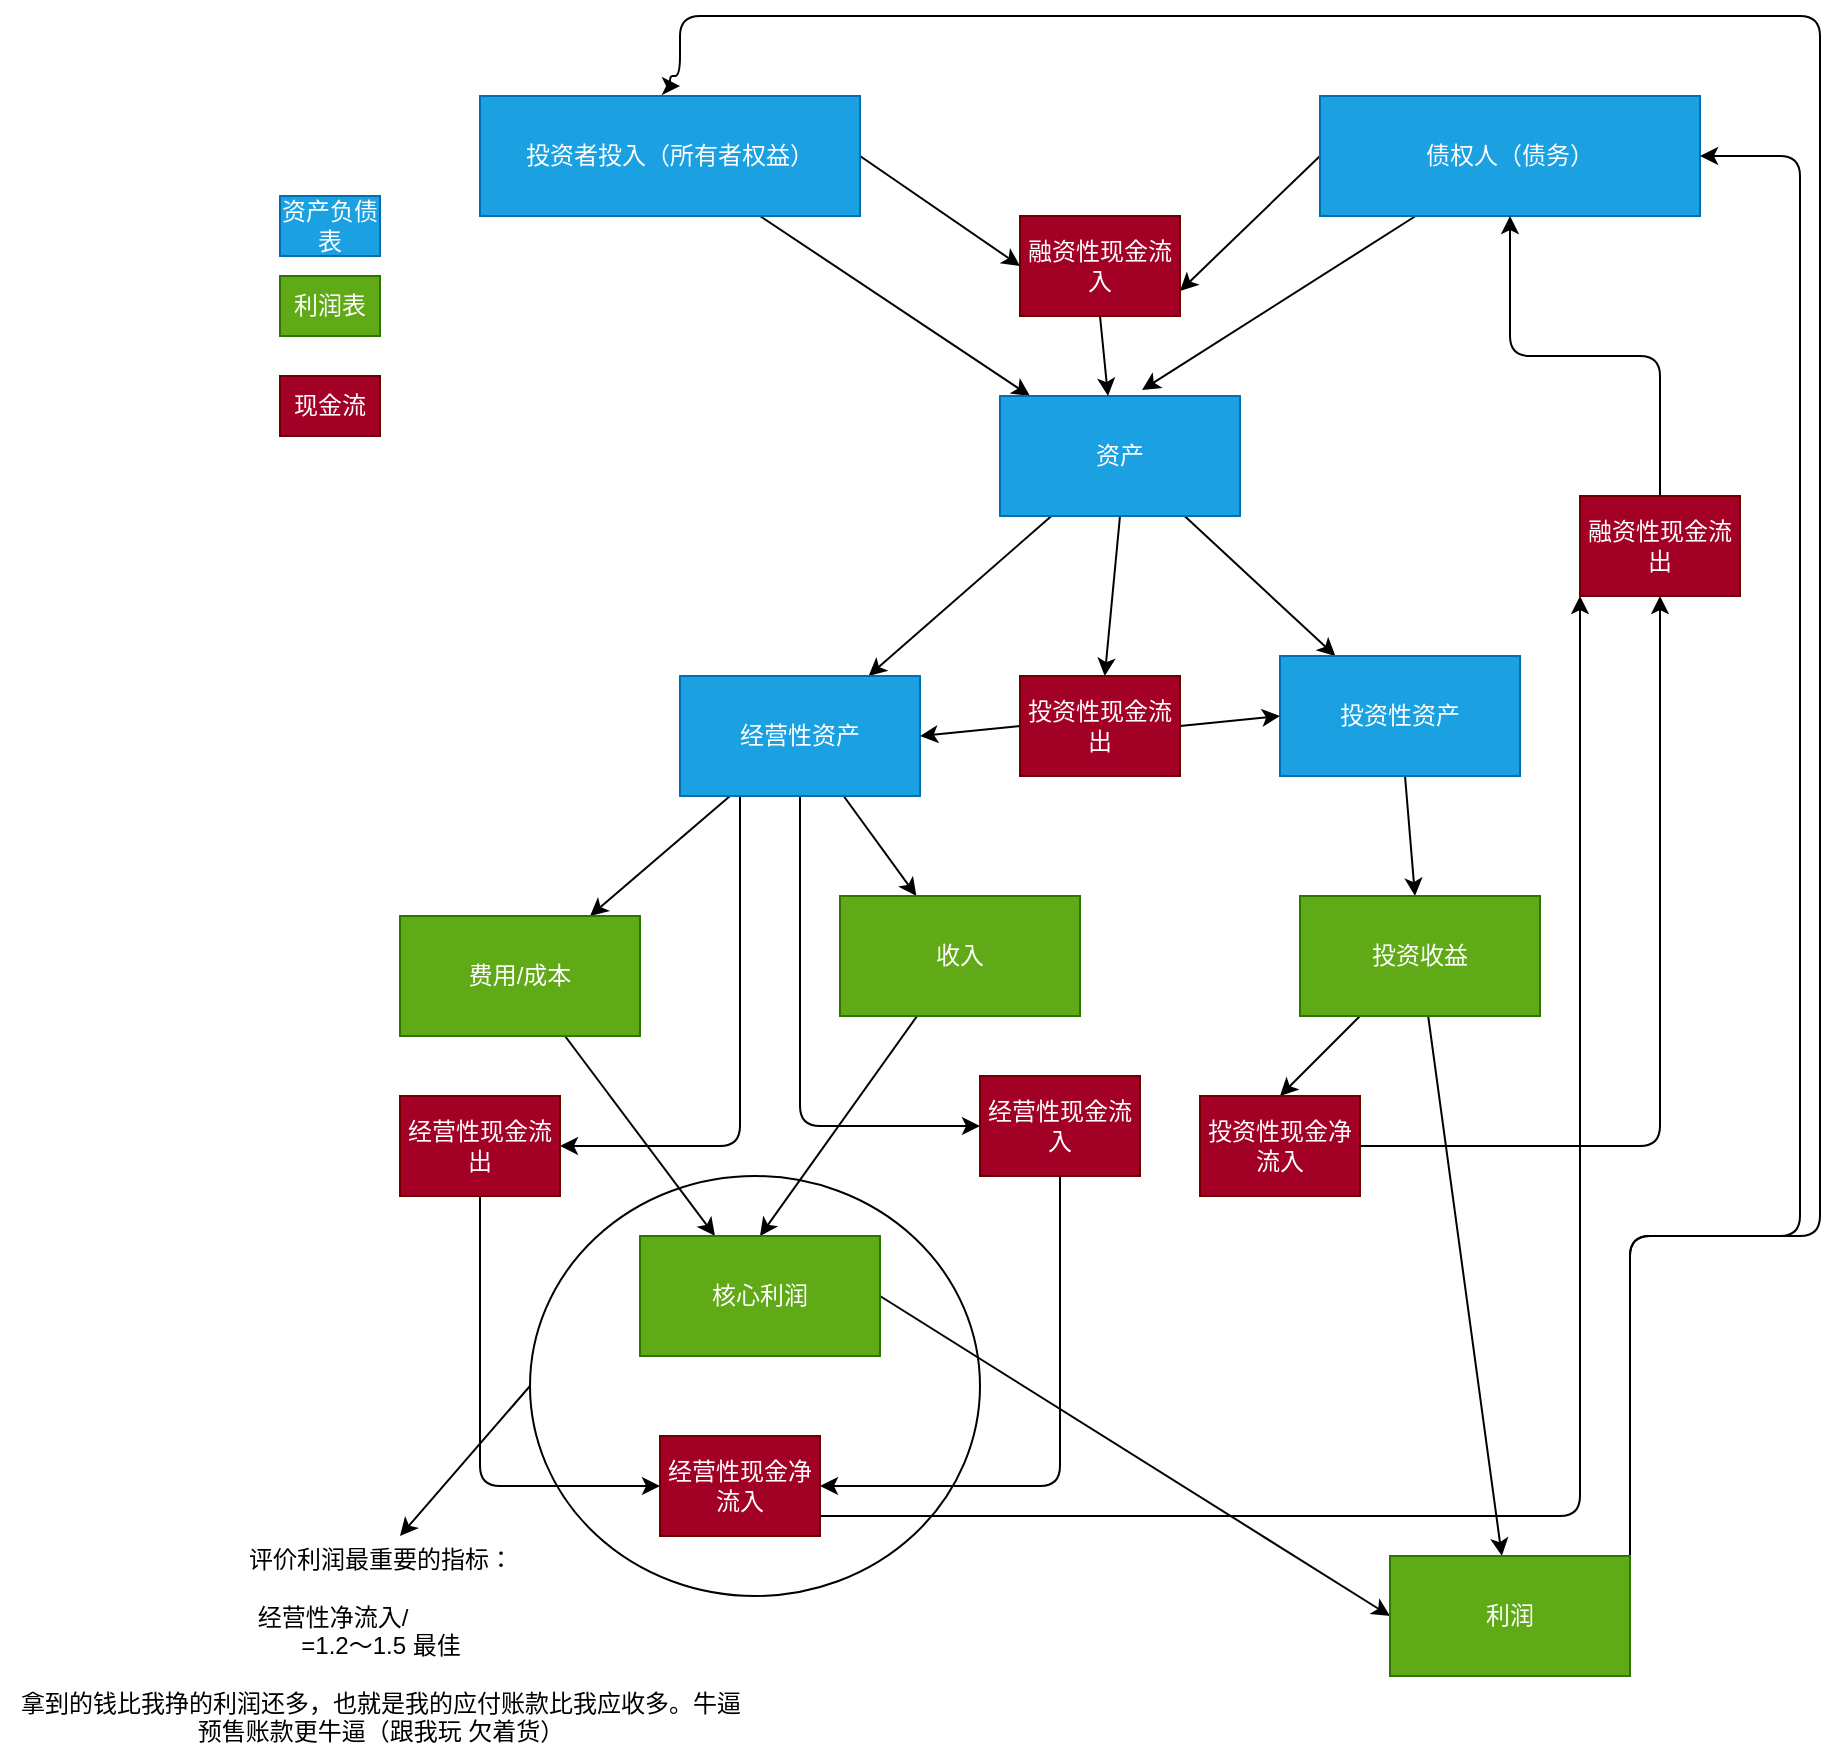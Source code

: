 <mxfile>
    <diagram id="R7JGW48iA_OiMXYkvlov" name="第 1 页">
        <mxGraphModel dx="1725" dy="528" grid="1" gridSize="10" guides="1" tooltips="1" connect="1" arrows="1" fold="1" page="1" pageScale="1" pageWidth="827" pageHeight="1169" math="0" shadow="0">
            <root>
                <mxCell id="0"/>
                <mxCell id="1" parent="0"/>
                <mxCell id="47" style="html=1;exitX=0;exitY=0.5;exitDx=0;exitDy=0;" edge="1" parent="1" source="45">
                    <mxGeometry relative="1" as="geometry">
                        <mxPoint x="90" y="770" as="targetPoint"/>
                    </mxGeometry>
                </mxCell>
                <mxCell id="45" value="" style="ellipse;whiteSpace=wrap;html=1;" vertex="1" parent="1">
                    <mxGeometry x="155" y="590" width="225" height="210" as="geometry"/>
                </mxCell>
                <mxCell id="5" value="" style="edgeStyle=none;html=1;" parent="1" source="2" target="4" edge="1">
                    <mxGeometry relative="1" as="geometry"/>
                </mxCell>
                <mxCell id="32" style="edgeStyle=none;html=1;exitX=1;exitY=0.5;exitDx=0;exitDy=0;entryX=0;entryY=0.5;entryDx=0;entryDy=0;" edge="1" parent="1" source="2" target="26">
                    <mxGeometry relative="1" as="geometry"/>
                </mxCell>
                <mxCell id="2" value="投资者投入（所有者权益）" style="rounded=0;whiteSpace=wrap;html=1;fillColor=#1ba1e2;fontColor=#ffffff;strokeColor=#006EAF;" parent="1" vertex="1">
                    <mxGeometry x="130" y="50" width="190" height="60" as="geometry"/>
                </mxCell>
                <mxCell id="7" value="" style="edgeStyle=none;html=1;entryX=0.592;entryY=-0.05;entryDx=0;entryDy=0;entryPerimeter=0;" parent="1" source="3" target="4" edge="1">
                    <mxGeometry relative="1" as="geometry">
                        <mxPoint x="565" y="190" as="targetPoint"/>
                    </mxGeometry>
                </mxCell>
                <mxCell id="33" style="edgeStyle=none;html=1;exitX=0;exitY=0.5;exitDx=0;exitDy=0;entryX=1;entryY=0.75;entryDx=0;entryDy=0;" edge="1" parent="1" source="3" target="26">
                    <mxGeometry relative="1" as="geometry"/>
                </mxCell>
                <mxCell id="3" value="债权人（债务）" style="rounded=0;whiteSpace=wrap;html=1;fillColor=#1ba1e2;fontColor=#ffffff;strokeColor=#006EAF;" parent="1" vertex="1">
                    <mxGeometry x="550" y="50" width="190" height="60" as="geometry"/>
                </mxCell>
                <mxCell id="9" value="" style="edgeStyle=none;html=1;" parent="1" source="4" target="8" edge="1">
                    <mxGeometry relative="1" as="geometry"/>
                </mxCell>
                <mxCell id="11" value="" style="edgeStyle=none;html=1;" parent="1" source="4" target="10" edge="1">
                    <mxGeometry relative="1" as="geometry"/>
                </mxCell>
                <mxCell id="34" style="edgeStyle=none;html=1;exitX=0.5;exitY=1;exitDx=0;exitDy=0;" edge="1" parent="1" source="4" target="27">
                    <mxGeometry relative="1" as="geometry"/>
                </mxCell>
                <mxCell id="4" value="资产" style="whiteSpace=wrap;html=1;rounded=0;fillColor=#1ba1e2;fontColor=#ffffff;strokeColor=#006EAF;" parent="1" vertex="1">
                    <mxGeometry x="390" y="200" width="120" height="60" as="geometry"/>
                </mxCell>
                <mxCell id="13" value="" style="edgeStyle=none;html=1;" parent="1" source="8" target="12" edge="1">
                    <mxGeometry relative="1" as="geometry"/>
                </mxCell>
                <mxCell id="15" value="" style="edgeStyle=none;html=1;" parent="1" source="8" target="14" edge="1">
                    <mxGeometry relative="1" as="geometry"/>
                </mxCell>
                <mxCell id="40" style="edgeStyle=orthogonalEdgeStyle;html=1;exitX=0.25;exitY=1;exitDx=0;exitDy=0;entryX=1;entryY=0.5;entryDx=0;entryDy=0;" edge="1" parent="1" source="8" target="38">
                    <mxGeometry relative="1" as="geometry"/>
                </mxCell>
                <mxCell id="41" style="edgeStyle=orthogonalEdgeStyle;html=1;exitX=0.5;exitY=1;exitDx=0;exitDy=0;entryX=0;entryY=0.5;entryDx=0;entryDy=0;" edge="1" parent="1" source="8" target="39">
                    <mxGeometry relative="1" as="geometry"/>
                </mxCell>
                <mxCell id="8" value="经营性资产" style="whiteSpace=wrap;html=1;rounded=0;fillColor=#1ba1e2;fontColor=#ffffff;strokeColor=#006EAF;" parent="1" vertex="1">
                    <mxGeometry x="230" y="340" width="120" height="60" as="geometry"/>
                </mxCell>
                <mxCell id="17" value="" style="edgeStyle=none;html=1;" parent="1" source="10" target="16" edge="1">
                    <mxGeometry relative="1" as="geometry"/>
                </mxCell>
                <mxCell id="10" value="投资性资产" style="whiteSpace=wrap;html=1;rounded=0;fillColor=#1ba1e2;fontColor=#ffffff;strokeColor=#006EAF;" parent="1" vertex="1">
                    <mxGeometry x="530" y="330" width="120" height="60" as="geometry"/>
                </mxCell>
                <mxCell id="19" value="" style="edgeStyle=none;html=1;" parent="1" source="12" target="18" edge="1">
                    <mxGeometry relative="1" as="geometry"/>
                </mxCell>
                <mxCell id="12" value="费用/成本" style="whiteSpace=wrap;html=1;rounded=0;fillColor=#60a917;fontColor=#ffffff;strokeColor=#2D7600;" parent="1" vertex="1">
                    <mxGeometry x="90" y="460" width="120" height="60" as="geometry"/>
                </mxCell>
                <mxCell id="20" style="edgeStyle=none;html=1;entryX=0.5;entryY=0;entryDx=0;entryDy=0;" parent="1" source="14" target="18" edge="1">
                    <mxGeometry relative="1" as="geometry"/>
                </mxCell>
                <mxCell id="14" value="收入" style="whiteSpace=wrap;html=1;rounded=0;fillColor=#60a917;fontColor=#ffffff;strokeColor=#2D7600;" parent="1" vertex="1">
                    <mxGeometry x="310" y="450" width="120" height="60" as="geometry"/>
                </mxCell>
                <mxCell id="22" value="" style="edgeStyle=none;html=1;" parent="1" source="16" target="21" edge="1">
                    <mxGeometry relative="1" as="geometry"/>
                </mxCell>
                <mxCell id="50" style="edgeStyle=none;html=1;exitX=0.25;exitY=1;exitDx=0;exitDy=0;entryX=0.5;entryY=0;entryDx=0;entryDy=0;" edge="1" parent="1" source="16" target="49">
                    <mxGeometry relative="1" as="geometry"/>
                </mxCell>
                <mxCell id="16" value="投资收益" style="whiteSpace=wrap;html=1;rounded=0;fillColor=#60a917;fontColor=#ffffff;strokeColor=#2D7600;" parent="1" vertex="1">
                    <mxGeometry x="540" y="450" width="120" height="60" as="geometry"/>
                </mxCell>
                <mxCell id="23" style="edgeStyle=none;html=1;exitX=1;exitY=0.5;exitDx=0;exitDy=0;entryX=0;entryY=0.5;entryDx=0;entryDy=0;" parent="1" source="18" target="21" edge="1">
                    <mxGeometry relative="1" as="geometry"/>
                </mxCell>
                <mxCell id="18" value="核心利润" style="whiteSpace=wrap;html=1;rounded=0;fillColor=#60a917;fontColor=#ffffff;strokeColor=#2D7600;" parent="1" vertex="1">
                    <mxGeometry x="210" y="620" width="120" height="60" as="geometry"/>
                </mxCell>
                <mxCell id="36" style="edgeStyle=orthogonalEdgeStyle;html=1;exitX=1;exitY=0.5;exitDx=0;exitDy=0;" edge="1" parent="1" source="21" target="3">
                    <mxGeometry relative="1" as="geometry">
                        <Array as="points">
                            <mxPoint x="790" y="620"/>
                            <mxPoint x="790" y="80"/>
                        </Array>
                    </mxGeometry>
                </mxCell>
                <mxCell id="37" style="edgeStyle=orthogonalEdgeStyle;html=1;exitX=1;exitY=0.5;exitDx=0;exitDy=0;" edge="1" parent="1" source="21">
                    <mxGeometry relative="1" as="geometry">
                        <mxPoint x="230" y="45" as="targetPoint"/>
                        <Array as="points">
                            <mxPoint x="800" y="620"/>
                            <mxPoint x="800" y="10"/>
                            <mxPoint x="230" y="10"/>
                            <mxPoint x="230" y="40"/>
                            <mxPoint x="225" y="40"/>
                            <mxPoint x="225" y="45"/>
                        </Array>
                    </mxGeometry>
                </mxCell>
                <mxCell id="21" value="利润" style="whiteSpace=wrap;html=1;rounded=0;fillColor=#60a917;fontColor=#ffffff;strokeColor=#2D7600;" parent="1" vertex="1">
                    <mxGeometry x="585" y="780" width="120" height="60" as="geometry"/>
                </mxCell>
                <mxCell id="24" value="资产负债表" style="rounded=0;whiteSpace=wrap;html=1;fillColor=#1ba1e2;fontColor=#ffffff;strokeColor=#006EAF;" parent="1" vertex="1">
                    <mxGeometry x="30" y="100" width="50" height="30" as="geometry"/>
                </mxCell>
                <mxCell id="25" value="利润表" style="rounded=0;whiteSpace=wrap;html=1;fillColor=#60a917;fontColor=#ffffff;strokeColor=#2D7600;" parent="1" vertex="1">
                    <mxGeometry x="30" y="140" width="50" height="30" as="geometry"/>
                </mxCell>
                <mxCell id="30" style="edgeStyle=none;html=1;exitX=0.5;exitY=1;exitDx=0;exitDy=0;entryX=0.45;entryY=0;entryDx=0;entryDy=0;entryPerimeter=0;" edge="1" parent="1" source="26" target="4">
                    <mxGeometry relative="1" as="geometry"/>
                </mxCell>
                <mxCell id="26" value="融资性现金流入" style="rounded=0;whiteSpace=wrap;html=1;fillColor=#a20025;fontColor=#ffffff;strokeColor=#6F0000;" vertex="1" parent="1">
                    <mxGeometry x="400" y="110" width="80" height="50" as="geometry"/>
                </mxCell>
                <mxCell id="28" style="edgeStyle=none;html=1;exitX=0;exitY=0.5;exitDx=0;exitDy=0;entryX=1;entryY=0.5;entryDx=0;entryDy=0;" edge="1" parent="1" source="27" target="8">
                    <mxGeometry relative="1" as="geometry"/>
                </mxCell>
                <mxCell id="29" style="edgeStyle=none;html=1;exitX=1;exitY=0.5;exitDx=0;exitDy=0;entryX=0;entryY=0.5;entryDx=0;entryDy=0;" edge="1" parent="1" source="27" target="10">
                    <mxGeometry relative="1" as="geometry"/>
                </mxCell>
                <mxCell id="27" value="投资性现金流出" style="rounded=0;whiteSpace=wrap;html=1;fillColor=#a20025;fontColor=#ffffff;strokeColor=#6F0000;" vertex="1" parent="1">
                    <mxGeometry x="400" y="340" width="80" height="50" as="geometry"/>
                </mxCell>
                <mxCell id="43" style="edgeStyle=orthogonalEdgeStyle;html=1;exitX=0.5;exitY=1;exitDx=0;exitDy=0;entryX=0;entryY=0.5;entryDx=0;entryDy=0;" edge="1" parent="1" source="38" target="42">
                    <mxGeometry relative="1" as="geometry"/>
                </mxCell>
                <mxCell id="38" value="经营性现金流出" style="rounded=0;whiteSpace=wrap;html=1;fillColor=#a20025;fontColor=#ffffff;strokeColor=#6F0000;" vertex="1" parent="1">
                    <mxGeometry x="90" y="550" width="80" height="50" as="geometry"/>
                </mxCell>
                <mxCell id="44" style="edgeStyle=orthogonalEdgeStyle;html=1;exitX=0.5;exitY=1;exitDx=0;exitDy=0;entryX=1;entryY=0.5;entryDx=0;entryDy=0;" edge="1" parent="1" source="39" target="42">
                    <mxGeometry relative="1" as="geometry"/>
                </mxCell>
                <mxCell id="39" value="经营性现金流入" style="rounded=0;whiteSpace=wrap;html=1;fillColor=#a20025;fontColor=#ffffff;strokeColor=#6F0000;" vertex="1" parent="1">
                    <mxGeometry x="380" y="540" width="80" height="50" as="geometry"/>
                </mxCell>
                <mxCell id="55" style="edgeStyle=orthogonalEdgeStyle;html=1;exitX=0.75;exitY=1;exitDx=0;exitDy=0;entryX=0;entryY=1;entryDx=0;entryDy=0;" edge="1" parent="1" source="42" target="51">
                    <mxGeometry relative="1" as="geometry">
                        <Array as="points">
                            <mxPoint x="280" y="760"/>
                            <mxPoint x="680" y="760"/>
                        </Array>
                    </mxGeometry>
                </mxCell>
                <mxCell id="42" value="经营性现金净流入" style="rounded=0;whiteSpace=wrap;html=1;fillColor=#a20025;fontColor=#ffffff;strokeColor=#6F0000;" vertex="1" parent="1">
                    <mxGeometry x="220" y="720" width="80" height="50" as="geometry"/>
                </mxCell>
                <mxCell id="46" value="现金流" style="rounded=0;whiteSpace=wrap;html=1;fillColor=#a20025;fontColor=#ffffff;strokeColor=#6F0000;" vertex="1" parent="1">
                    <mxGeometry x="30" y="190" width="50" height="30" as="geometry"/>
                </mxCell>
                <mxCell id="48" value="评价利润最重要的指标： &lt;br&gt;&lt;br&gt;经营性净流入/&lt;span style=&quot;color: rgb(255 , 255 , 255)&quot;&gt;核心利润&lt;/span&gt;&lt;br&gt;=1.2～1.5 最佳&lt;br&gt;&lt;br&gt;拿到的钱比我挣的利润还多，也就是我的应付账款比我应收多。牛逼&lt;br&gt;预售账款更牛逼（跟我玩 欠着货）" style="text;html=1;align=center;verticalAlign=middle;resizable=0;points=[];autosize=1;strokeColor=none;fillColor=none;" vertex="1" parent="1">
                    <mxGeometry x="-110" y="775" width="380" height="100" as="geometry"/>
                </mxCell>
                <mxCell id="53" style="edgeStyle=orthogonalEdgeStyle;html=1;exitX=1;exitY=0.5;exitDx=0;exitDy=0;entryX=0.5;entryY=1;entryDx=0;entryDy=0;" edge="1" parent="1" source="49" target="51">
                    <mxGeometry relative="1" as="geometry"/>
                </mxCell>
                <mxCell id="49" value="投资性现金净流入" style="rounded=0;whiteSpace=wrap;html=1;fillColor=#a20025;fontColor=#ffffff;strokeColor=#6F0000;" vertex="1" parent="1">
                    <mxGeometry x="490" y="550" width="80" height="50" as="geometry"/>
                </mxCell>
                <mxCell id="54" style="edgeStyle=orthogonalEdgeStyle;html=1;exitX=0.5;exitY=0;exitDx=0;exitDy=0;entryX=0.5;entryY=1;entryDx=0;entryDy=0;" edge="1" parent="1" source="51" target="3">
                    <mxGeometry relative="1" as="geometry"/>
                </mxCell>
                <mxCell id="51" value="融资性现金流出" style="rounded=0;whiteSpace=wrap;html=1;fillColor=#a20025;fontColor=#ffffff;strokeColor=#6F0000;" vertex="1" parent="1">
                    <mxGeometry x="680" y="250" width="80" height="50" as="geometry"/>
                </mxCell>
            </root>
        </mxGraphModel>
    </diagram>
</mxfile>
